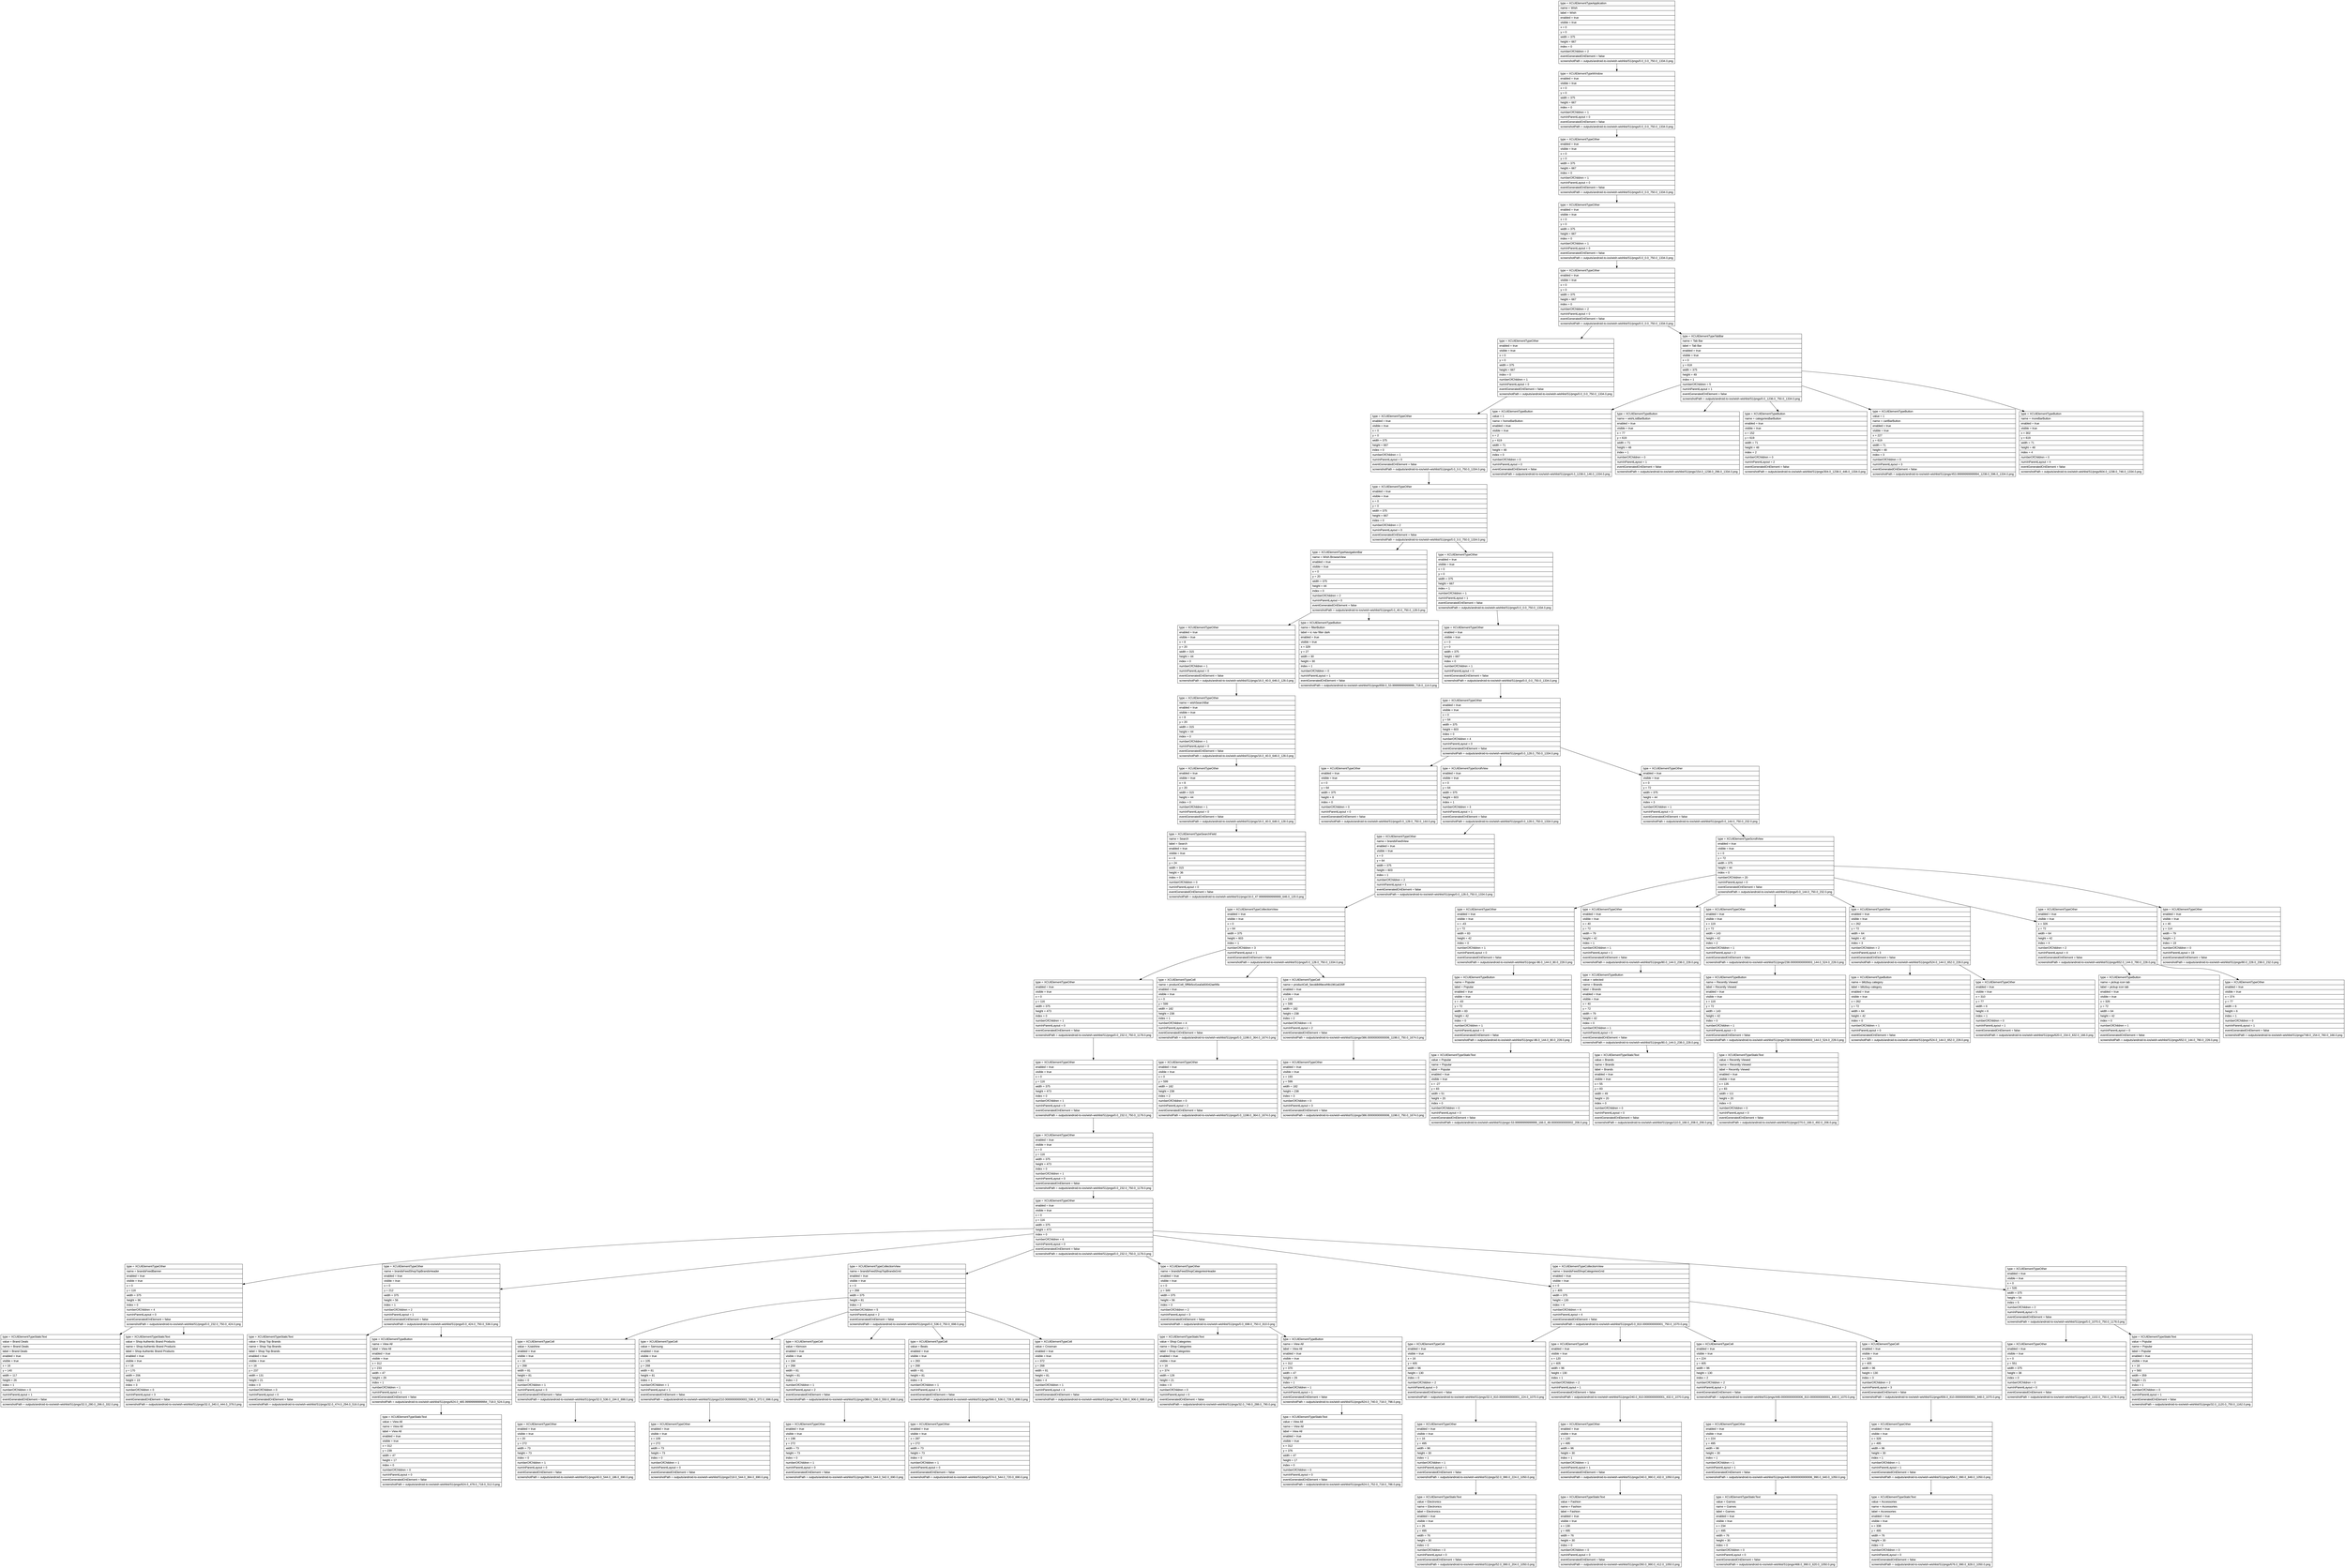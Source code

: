 digraph Layout {

	node [shape=record fontname=Arial];

	0	[label="{type = XCUIElementTypeApplication\l|name = Wish\l|label = Wish\l|enabled = true\l|visible = true\l|x = 0\l|y = 0\l|width = 375\l|height = 667\l|index = 0\l|numberOfChildren = 2\l|eventGeneratedOnElement = false \l|screenshotPath = outputs/android-to-ios/wish-wishlist/S1/pngs/0.0_0.0_750.0_1334.0.png\l}"]
	1	[label="{type = XCUIElementTypeWindow\l|enabled = true\l|visible = true\l|x = 0\l|y = 0\l|width = 375\l|height = 667\l|index = 0\l|numberOfChildren = 1\l|numInParentLayout = 0\l|eventGeneratedOnElement = false \l|screenshotPath = outputs/android-to-ios/wish-wishlist/S1/pngs/0.0_0.0_750.0_1334.0.png\l}"]
	2	[label="{type = XCUIElementTypeOther\l|enabled = true\l|visible = true\l|x = 0\l|y = 0\l|width = 375\l|height = 667\l|index = 0\l|numberOfChildren = 1\l|numInParentLayout = 0\l|eventGeneratedOnElement = false \l|screenshotPath = outputs/android-to-ios/wish-wishlist/S1/pngs/0.0_0.0_750.0_1334.0.png\l}"]
	3	[label="{type = XCUIElementTypeOther\l|enabled = true\l|visible = true\l|x = 0\l|y = 0\l|width = 375\l|height = 667\l|index = 0\l|numberOfChildren = 1\l|numInParentLayout = 0\l|eventGeneratedOnElement = false \l|screenshotPath = outputs/android-to-ios/wish-wishlist/S1/pngs/0.0_0.0_750.0_1334.0.png\l}"]
	4	[label="{type = XCUIElementTypeOther\l|enabled = true\l|visible = true\l|x = 0\l|y = 0\l|width = 375\l|height = 667\l|index = 0\l|numberOfChildren = 2\l|numInParentLayout = 0\l|eventGeneratedOnElement = false \l|screenshotPath = outputs/android-to-ios/wish-wishlist/S1/pngs/0.0_0.0_750.0_1334.0.png\l}"]
	5	[label="{type = XCUIElementTypeOther\l|enabled = true\l|visible = true\l|x = 0\l|y = 0\l|width = 375\l|height = 667\l|index = 0\l|numberOfChildren = 1\l|numInParentLayout = 0\l|eventGeneratedOnElement = false \l|screenshotPath = outputs/android-to-ios/wish-wishlist/S1/pngs/0.0_0.0_750.0_1334.0.png\l}"]
	6	[label="{type = XCUIElementTypeTabBar\l|name = Tab Bar\l|label = Tab Bar\l|enabled = true\l|visible = true\l|x = 0\l|y = 618\l|width = 375\l|height = 49\l|index = 1\l|numberOfChildren = 5\l|numInParentLayout = 1\l|eventGeneratedOnElement = false \l|screenshotPath = outputs/android-to-ios/wish-wishlist/S1/pngs/0.0_1236.0_750.0_1334.0.png\l}"]
	7	[label="{type = XCUIElementTypeOther\l|enabled = true\l|visible = true\l|x = 0\l|y = 0\l|width = 375\l|height = 667\l|index = 0\l|numberOfChildren = 1\l|numInParentLayout = 0\l|eventGeneratedOnElement = false \l|screenshotPath = outputs/android-to-ios/wish-wishlist/S1/pngs/0.0_0.0_750.0_1334.0.png\l}"]
	8	[label="{type = XCUIElementTypeButton\l|value = 1\l|name = homeBarButton\l|enabled = true\l|visible = true\l|x = 2\l|y = 619\l|width = 71\l|height = 48\l|index = 0\l|numberOfChildren = 0\l|numInParentLayout = 0\l|eventGeneratedOnElement = false \l|screenshotPath = outputs/android-to-ios/wish-wishlist/S1/pngs/4.0_1238.0_146.0_1334.0.png\l}"]
	9	[label="{type = XCUIElementTypeButton\l|name = wishListBarButton\l|enabled = true\l|visible = true\l|x = 77\l|y = 619\l|width = 71\l|height = 48\l|index = 1\l|numberOfChildren = 0\l|numInParentLayout = 1\l|eventGeneratedOnElement = false \l|screenshotPath = outputs/android-to-ios/wish-wishlist/S1/pngs/154.0_1238.0_296.0_1334.0.png\l}"]
	10	[label="{type = XCUIElementTypeButton\l|name = categoriesBarButton\l|enabled = true\l|visible = true\l|x = 152\l|y = 619\l|width = 71\l|height = 48\l|index = 2\l|numberOfChildren = 0\l|numInParentLayout = 2\l|eventGeneratedOnElement = false \l|screenshotPath = outputs/android-to-ios/wish-wishlist/S1/pngs/304.0_1238.0_446.0_1334.0.png\l}"]
	11	[label="{type = XCUIElementTypeButton\l|value = 1\l|name = cartBarButton\l|enabled = true\l|visible = true\l|x = 227\l|y = 619\l|width = 71\l|height = 48\l|index = 3\l|numberOfChildren = 0\l|numInParentLayout = 3\l|eventGeneratedOnElement = false \l|screenshotPath = outputs/android-to-ios/wish-wishlist/S1/pngs/453.99999999999994_1238.0_596.0_1334.0.png\l}"]
	12	[label="{type = XCUIElementTypeButton\l|name = moreBarButton\l|enabled = true\l|visible = true\l|x = 302\l|y = 619\l|width = 71\l|height = 48\l|index = 4\l|numberOfChildren = 0\l|numInParentLayout = 4\l|eventGeneratedOnElement = false \l|screenshotPath = outputs/android-to-ios/wish-wishlist/S1/pngs/604.0_1238.0_746.0_1334.0.png\l}"]
	13	[label="{type = XCUIElementTypeOther\l|enabled = true\l|visible = true\l|x = 0\l|y = 0\l|width = 375\l|height = 667\l|index = 0\l|numberOfChildren = 2\l|numInParentLayout = 0\l|eventGeneratedOnElement = false \l|screenshotPath = outputs/android-to-ios/wish-wishlist/S1/pngs/0.0_0.0_750.0_1334.0.png\l}"]
	14	[label="{type = XCUIElementTypeNavigationBar\l|name = Wish.BrowseView\l|enabled = true\l|visible = true\l|x = 0\l|y = 20\l|width = 375\l|height = 44\l|index = 0\l|numberOfChildren = 2\l|numInParentLayout = 0\l|eventGeneratedOnElement = false \l|screenshotPath = outputs/android-to-ios/wish-wishlist/S1/pngs/0.0_40.0_750.0_128.0.png\l}"]
	15	[label="{type = XCUIElementTypeOther\l|enabled = true\l|visible = true\l|x = 0\l|y = 0\l|width = 375\l|height = 667\l|index = 1\l|numberOfChildren = 1\l|numInParentLayout = 1\l|eventGeneratedOnElement = false \l|screenshotPath = outputs/android-to-ios/wish-wishlist/S1/pngs/0.0_0.0_750.0_1334.0.png\l}"]
	16	[label="{type = XCUIElementTypeOther\l|enabled = true\l|visible = true\l|x = 8\l|y = 20\l|width = 315\l|height = 44\l|index = 0\l|numberOfChildren = 1\l|numInParentLayout = 0\l|eventGeneratedOnElement = false \l|screenshotPath = outputs/android-to-ios/wish-wishlist/S1/pngs/16.0_40.0_646.0_128.0.png\l}"]
	17	[label="{type = XCUIElementTypeButton\l|name = filterButton\l|label = ic nav filter dark\l|enabled = true\l|visible = true\l|x = 329\l|y = 27\l|width = 30\l|height = 30\l|index = 1\l|numberOfChildren = 0\l|numInParentLayout = 1\l|eventGeneratedOnElement = false \l|screenshotPath = outputs/android-to-ios/wish-wishlist/S1/pngs/658.0_53.99999999999999_718.0_114.0.png\l}"]
	18	[label="{type = XCUIElementTypeOther\l|enabled = true\l|visible = true\l|x = 0\l|y = 0\l|width = 375\l|height = 667\l|index = 0\l|numberOfChildren = 1\l|numInParentLayout = 0\l|eventGeneratedOnElement = false \l|screenshotPath = outputs/android-to-ios/wish-wishlist/S1/pngs/0.0_0.0_750.0_1334.0.png\l}"]
	19	[label="{type = XCUIElementTypeOther\l|name = wishSearchBar\l|enabled = true\l|visible = true\l|x = 8\l|y = 20\l|width = 315\l|height = 44\l|index = 0\l|numberOfChildren = 1\l|numInParentLayout = 0\l|eventGeneratedOnElement = false \l|screenshotPath = outputs/android-to-ios/wish-wishlist/S1/pngs/16.0_40.0_646.0_128.0.png\l}"]
	20	[label="{type = XCUIElementTypeOther\l|enabled = true\l|visible = true\l|x = 0\l|y = 64\l|width = 375\l|height = 603\l|index = 0\l|numberOfChildren = 4\l|numInParentLayout = 0\l|eventGeneratedOnElement = false \l|screenshotPath = outputs/android-to-ios/wish-wishlist/S1/pngs/0.0_128.0_750.0_1334.0.png\l}"]
	21	[label="{type = XCUIElementTypeOther\l|enabled = true\l|visible = true\l|x = 8\l|y = 20\l|width = 315\l|height = 44\l|index = 0\l|numberOfChildren = 1\l|numInParentLayout = 0\l|eventGeneratedOnElement = false \l|screenshotPath = outputs/android-to-ios/wish-wishlist/S1/pngs/16.0_40.0_646.0_128.0.png\l}"]
	22	[label="{type = XCUIElementTypeOther\l|enabled = true\l|visible = true\l|x = 0\l|y = 64\l|width = 375\l|height = 8\l|index = 0\l|numberOfChildren = 0\l|numInParentLayout = 0\l|eventGeneratedOnElement = false \l|screenshotPath = outputs/android-to-ios/wish-wishlist/S1/pngs/0.0_128.0_750.0_144.0.png\l}"]
	23	[label="{type = XCUIElementTypeScrollView\l|enabled = true\l|visible = true\l|x = 0\l|y = 64\l|width = 375\l|height = 603\l|index = 1\l|numberOfChildren = 3\l|numInParentLayout = 1\l|eventGeneratedOnElement = false \l|screenshotPath = outputs/android-to-ios/wish-wishlist/S1/pngs/0.0_128.0_750.0_1334.0.png\l}"]
	24	[label="{type = XCUIElementTypeOther\l|enabled = true\l|visible = true\l|x = 0\l|y = 72\l|width = 375\l|height = 44\l|index = 3\l|numberOfChildren = 1\l|numInParentLayout = 3\l|eventGeneratedOnElement = false \l|screenshotPath = outputs/android-to-ios/wish-wishlist/S1/pngs/0.0_144.0_750.0_232.0.png\l}"]
	25	[label="{type = XCUIElementTypeSearchField\l|name = Search\l|label = Search\l|enabled = true\l|visible = true\l|x = 8\l|y = 24\l|width = 315\l|height = 36\l|index = 0\l|numberOfChildren = 0\l|numInParentLayout = 0\l|eventGeneratedOnElement = false \l|screenshotPath = outputs/android-to-ios/wish-wishlist/S1/pngs/16.0_47.99999999999999_646.0_120.0.png\l}"]
	26	[label="{type = XCUIElementTypeOther\l|name = brandsFeedView\l|enabled = true\l|visible = true\l|x = 0\l|y = 64\l|width = 375\l|height = 603\l|index = 1\l|numberOfChildren = 2\l|numInParentLayout = 1\l|eventGeneratedOnElement = false \l|screenshotPath = outputs/android-to-ios/wish-wishlist/S1/pngs/0.0_128.0_750.0_1334.0.png\l}"]
	27	[label="{type = XCUIElementTypeScrollView\l|enabled = true\l|visible = true\l|x = 0\l|y = 72\l|width = 375\l|height = 44\l|index = 0\l|numberOfChildren = 20\l|numInParentLayout = 0\l|eventGeneratedOnElement = false \l|screenshotPath = outputs/android-to-ios/wish-wishlist/S1/pngs/0.0_144.0_750.0_232.0.png\l}"]
	28	[label="{type = XCUIElementTypeCollectionView\l|enabled = true\l|visible = true\l|x = 0\l|y = 64\l|width = 375\l|height = 603\l|index = 1\l|numberOfChildren = 3\l|numInParentLayout = 1\l|eventGeneratedOnElement = false \l|screenshotPath = outputs/android-to-ios/wish-wishlist/S1/pngs/0.0_128.0_750.0_1334.0.png\l}"]
	29	[label="{type = XCUIElementTypeOther\l|enabled = true\l|visible = true\l|x = -43\l|y = 72\l|width = 83\l|height = 42\l|index = 0\l|numberOfChildren = 1\l|numInParentLayout = 0\l|eventGeneratedOnElement = false \l|screenshotPath = outputs/android-to-ios/wish-wishlist/S1/pngs/-86.0_144.0_80.0_228.0.png\l}"]
	30	[label="{type = XCUIElementTypeOther\l|enabled = true\l|visible = true\l|x = 40\l|y = 72\l|width = 79\l|height = 42\l|index = 1\l|numberOfChildren = 1\l|numInParentLayout = 1\l|eventGeneratedOnElement = false \l|screenshotPath = outputs/android-to-ios/wish-wishlist/S1/pngs/80.0_144.0_238.0_228.0.png\l}"]
	31	[label="{type = XCUIElementTypeOther\l|enabled = true\l|visible = true\l|x = 119\l|y = 72\l|width = 143\l|height = 42\l|index = 2\l|numberOfChildren = 1\l|numInParentLayout = 2\l|eventGeneratedOnElement = false \l|screenshotPath = outputs/android-to-ios/wish-wishlist/S1/pngs/238.00000000000003_144.0_524.0_228.0.png\l}"]
	32	[label="{type = XCUIElementTypeOther\l|enabled = true\l|visible = true\l|x = 262\l|y = 72\l|width = 64\l|height = 42\l|index = 3\l|numberOfChildren = 2\l|numInParentLayout = 3\l|eventGeneratedOnElement = false \l|screenshotPath = outputs/android-to-ios/wish-wishlist/S1/pngs/524.0_144.0_652.0_228.0.png\l}"]
	33	[label="{type = XCUIElementTypeOther\l|enabled = true\l|visible = true\l|x = 326\l|y = 72\l|width = 64\l|height = 42\l|index = 4\l|numberOfChildren = 2\l|numInParentLayout = 4\l|eventGeneratedOnElement = false \l|screenshotPath = outputs/android-to-ios/wish-wishlist/S1/pngs/652.0_144.0_780.0_228.0.png\l}"]
	34	[label="{type = XCUIElementTypeOther\l|enabled = true\l|visible = true\l|x = 40\l|y = 114\l|width = 79\l|height = 2\l|index = 19\l|numberOfChildren = 0\l|numInParentLayout = 19\l|eventGeneratedOnElement = false \l|screenshotPath = outputs/android-to-ios/wish-wishlist/S1/pngs/80.0_228.0_238.0_232.0.png\l}"]
	35	[label="{type = XCUIElementTypeOther\l|enabled = true\l|visible = true\l|x = 0\l|y = 116\l|width = 375\l|height = 473\l|index = 0\l|numberOfChildren = 1\l|numInParentLayout = 0\l|eventGeneratedOnElement = false \l|screenshotPath = outputs/android-to-ios/wish-wishlist/S1/pngs/0.0_232.0_750.0_1178.0.png\l}"]
	36	[label="{type = XCUIElementTypeCell\l|name = productCell_5ff6b5cd1ea0a50042aef4fa\l|enabled = true\l|visible = true\l|x = 0\l|y = 599\l|width = 182\l|height = 238\l|index = 1\l|numberOfChildren = 4\l|numInParentLayout = 1\l|eventGeneratedOnElement = false \l|screenshotPath = outputs/android-to-ios/wish-wishlist/S1/pngs/0.0_1198.0_364.0_1674.0.png\l}"]
	37	[label="{type = XCUIElementTypeCell\l|name = productCell_5ecddb99ecef4b1961a026ff\l|enabled = true\l|visible = true\l|x = 193\l|y = 599\l|width = 182\l|height = 238\l|index = 2\l|numberOfChildren = 6\l|numInParentLayout = 2\l|eventGeneratedOnElement = false \l|screenshotPath = outputs/android-to-ios/wish-wishlist/S1/pngs/386.00000000000006_1198.0_750.0_1674.0.png\l}"]
	38	[label="{type = XCUIElementTypeButton\l|name = Popular\l|label = Popular\l|enabled = true\l|visible = true\l|x = -43\l|y = 72\l|width = 83\l|height = 42\l|index = 0\l|numberOfChildren = 1\l|numInParentLayout = 0\l|eventGeneratedOnElement = false \l|screenshotPath = outputs/android-to-ios/wish-wishlist/S1/pngs/-86.0_144.0_80.0_228.0.png\l}"]
	39	[label="{type = XCUIElementTypeButton\l|value = selected\l|name = Brands\l|label = Brands\l|enabled = true\l|visible = true\l|x = 40\l|y = 72\l|width = 79\l|height = 42\l|index = 0\l|numberOfChildren = 1\l|numInParentLayout = 0\l|eventGeneratedOnElement = false \l|screenshotPath = outputs/android-to-ios/wish-wishlist/S1/pngs/80.0_144.0_238.0_228.0.png\l}"]
	40	[label="{type = XCUIElementTypeButton\l|name = Recently Viewed\l|label = Recently Viewed\l|enabled = true\l|visible = true\l|x = 119\l|y = 72\l|width = 143\l|height = 42\l|index = 0\l|numberOfChildren = 1\l|numInParentLayout = 0\l|eventGeneratedOnElement = false \l|screenshotPath = outputs/android-to-ios/wish-wishlist/S1/pngs/238.00000000000003_144.0_524.0_228.0.png\l}"]
	41	[label="{type = XCUIElementTypeButton\l|name = blitzbuy category\l|label = blitzbuy category\l|enabled = true\l|visible = true\l|x = 262\l|y = 72\l|width = 64\l|height = 42\l|index = 0\l|numberOfChildren = 1\l|numInParentLayout = 0\l|eventGeneratedOnElement = false \l|screenshotPath = outputs/android-to-ios/wish-wishlist/S1/pngs/524.0_144.0_652.0_228.0.png\l}"]
	42	[label="{type = XCUIElementTypeOther\l|enabled = true\l|visible = true\l|x = 310\l|y = 77\l|width = 6\l|height = 6\l|index = 1\l|numberOfChildren = 0\l|numInParentLayout = 1\l|eventGeneratedOnElement = false \l|screenshotPath = outputs/android-to-ios/wish-wishlist/S1/pngs/620.0_154.0_632.0_166.0.png\l}"]
	43	[label="{type = XCUIElementTypeButton\l|name = pickup icon tab\l|label = pickup icon tab\l|enabled = true\l|visible = true\l|x = 326\l|y = 72\l|width = 64\l|height = 42\l|index = 0\l|numberOfChildren = 1\l|numInParentLayout = 0\l|eventGeneratedOnElement = false \l|screenshotPath = outputs/android-to-ios/wish-wishlist/S1/pngs/652.0_144.0_780.0_228.0.png\l}"]
	44	[label="{type = XCUIElementTypeOther\l|enabled = true\l|visible = true\l|x = 374\l|y = 77\l|width = 6\l|height = 6\l|index = 1\l|numberOfChildren = 0\l|numInParentLayout = 1\l|eventGeneratedOnElement = false \l|screenshotPath = outputs/android-to-ios/wish-wishlist/S1/pngs/748.0_154.0_760.0_166.0.png\l}"]
	45	[label="{type = XCUIElementTypeOther\l|enabled = true\l|visible = true\l|x = 0\l|y = 116\l|width = 375\l|height = 473\l|index = 0\l|numberOfChildren = 1\l|numInParentLayout = 0\l|eventGeneratedOnElement = false \l|screenshotPath = outputs/android-to-ios/wish-wishlist/S1/pngs/0.0_232.0_750.0_1178.0.png\l}"]
	46	[label="{type = XCUIElementTypeOther\l|enabled = true\l|visible = true\l|x = 0\l|y = 599\l|width = 182\l|height = 238\l|index = 2\l|numberOfChildren = 0\l|numInParentLayout = 2\l|eventGeneratedOnElement = false \l|screenshotPath = outputs/android-to-ios/wish-wishlist/S1/pngs/0.0_1198.0_364.0_1674.0.png\l}"]
	47	[label="{type = XCUIElementTypeOther\l|enabled = true\l|visible = true\l|x = 193\l|y = 599\l|width = 182\l|height = 238\l|index = 3\l|numberOfChildren = 0\l|numInParentLayout = 3\l|eventGeneratedOnElement = false \l|screenshotPath = outputs/android-to-ios/wish-wishlist/S1/pngs/386.00000000000006_1198.0_750.0_1674.0.png\l}"]
	48	[label="{type = XCUIElementTypeStaticText\l|value = Popular\l|name = Popular\l|label = Popular\l|enabled = true\l|visible = true\l|x = -27\l|y = 83\l|width = 51\l|height = 20\l|index = 0\l|numberOfChildren = 0\l|numInParentLayout = 0\l|eventGeneratedOnElement = false \l|screenshotPath = outputs/android-to-ios/wish-wishlist/S1/pngs/-53.99999999999999_166.0_48.00000000000002_206.0.png\l}"]
	49	[label="{type = XCUIElementTypeStaticText\l|value = Brands\l|name = Brands\l|label = Brands\l|enabled = true\l|visible = true\l|x = 55\l|y = 83\l|width = 49\l|height = 20\l|index = 0\l|numberOfChildren = 0\l|numInParentLayout = 0\l|eventGeneratedOnElement = false \l|screenshotPath = outputs/android-to-ios/wish-wishlist/S1/pngs/110.0_166.0_208.0_206.0.png\l}"]
	50	[label="{type = XCUIElementTypeStaticText\l|value = Recently Viewed\l|name = Recently Viewed\l|label = Recently Viewed\l|enabled = true\l|visible = true\l|x = 135\l|y = 83\l|width = 111\l|height = 20\l|index = 0\l|numberOfChildren = 0\l|numInParentLayout = 0\l|eventGeneratedOnElement = false \l|screenshotPath = outputs/android-to-ios/wish-wishlist/S1/pngs/270.0_166.0_492.0_206.0.png\l}"]
	51	[label="{type = XCUIElementTypeOther\l|enabled = true\l|visible = true\l|x = 0\l|y = 116\l|width = 375\l|height = 473\l|index = 0\l|numberOfChildren = 1\l|numInParentLayout = 0\l|eventGeneratedOnElement = false \l|screenshotPath = outputs/android-to-ios/wish-wishlist/S1/pngs/0.0_232.0_750.0_1178.0.png\l}"]
	52	[label="{type = XCUIElementTypeOther\l|enabled = true\l|visible = true\l|x = 0\l|y = 116\l|width = 375\l|height = 473\l|index = 0\l|numberOfChildren = 6\l|numInParentLayout = 0\l|eventGeneratedOnElement = false \l|screenshotPath = outputs/android-to-ios/wish-wishlist/S1/pngs/0.0_232.0_750.0_1178.0.png\l}"]
	53	[label="{type = XCUIElementTypeOther\l|name = brandsFeedBanner\l|enabled = true\l|visible = true\l|x = 0\l|y = 116\l|width = 375\l|height = 96\l|index = 0\l|numberOfChildren = 4\l|numInParentLayout = 0\l|eventGeneratedOnElement = false \l|screenshotPath = outputs/android-to-ios/wish-wishlist/S1/pngs/0.0_232.0_750.0_424.0.png\l}"]
	54	[label="{type = XCUIElementTypeOther\l|name = brandsFeedShopTopBrandsHeader\l|enabled = true\l|visible = true\l|x = 0\l|y = 212\l|width = 375\l|height = 56\l|index = 1\l|numberOfChildren = 2\l|numInParentLayout = 1\l|eventGeneratedOnElement = false \l|screenshotPath = outputs/android-to-ios/wish-wishlist/S1/pngs/0.0_424.0_750.0_536.0.png\l}"]
	55	[label="{type = XCUIElementTypeCollectionView\l|name = brandsFeedShopTopBrandsGrid\l|enabled = true\l|visible = true\l|x = 0\l|y = 268\l|width = 375\l|height = 81\l|index = 2\l|numberOfChildren = 5\l|numInParentLayout = 2\l|eventGeneratedOnElement = false \l|screenshotPath = outputs/android-to-ios/wish-wishlist/S1/pngs/0.0_536.0_750.0_698.0.png\l}"]
	56	[label="{type = XCUIElementTypeOther\l|name = brandsFeedShopCategoriesHeader\l|enabled = true\l|visible = true\l|x = 0\l|y = 349\l|width = 375\l|height = 56\l|index = 3\l|numberOfChildren = 2\l|numInParentLayout = 3\l|eventGeneratedOnElement = false \l|screenshotPath = outputs/android-to-ios/wish-wishlist/S1/pngs/0.0_698.0_750.0_810.0.png\l}"]
	57	[label="{type = XCUIElementTypeCollectionView\l|name = brandsFeedShopCategoriesGrid\l|enabled = true\l|visible = true\l|x = 0\l|y = 405\l|width = 375\l|height = 130\l|index = 4\l|numberOfChildren = 4\l|numInParentLayout = 4\l|eventGeneratedOnElement = false \l|screenshotPath = outputs/android-to-ios/wish-wishlist/S1/pngs/0.0_810.0000000000001_750.0_1070.0.png\l}"]
	58	[label="{type = XCUIElementTypeOther\l|enabled = true\l|visible = true\l|x = 0\l|y = 535\l|width = 375\l|height = 54\l|index = 5\l|numberOfChildren = 2\l|numInParentLayout = 5\l|eventGeneratedOnElement = false \l|screenshotPath = outputs/android-to-ios/wish-wishlist/S1/pngs/0.0_1070.0_750.0_1178.0.png\l}"]
	59	[label="{type = XCUIElementTypeStaticText\l|value = Brand Deals\l|name = Brand Deals\l|label = Brand Deals\l|enabled = true\l|visible = true\l|x = 16\l|y = 140\l|width = 117\l|height = 26\l|index = 1\l|numberOfChildren = 0\l|numInParentLayout = 1\l|eventGeneratedOnElement = false \l|screenshotPath = outputs/android-to-ios/wish-wishlist/S1/pngs/32.0_280.0_266.0_332.0.png\l}"]
	60	[label="{type = XCUIElementTypeStaticText\l|value = Shop Authentic Brand Products\l|name = Shop Authentic Brand Products\l|label = Shop Authentic Brand Products\l|enabled = true\l|visible = true\l|x = 16\l|y = 170\l|width = 206\l|height = 19\l|index = 3\l|numberOfChildren = 0\l|numInParentLayout = 3\l|eventGeneratedOnElement = false \l|screenshotPath = outputs/android-to-ios/wish-wishlist/S1/pngs/32.0_340.0_444.0_378.0.png\l}"]
	61	[label="{type = XCUIElementTypeStaticText\l|value = Shop Top Brands\l|name = Shop Top Brands\l|label = Shop Top Brands\l|enabled = true\l|visible = true\l|x = 16\l|y = 237\l|width = 131\l|height = 21\l|index = 0\l|numberOfChildren = 0\l|numInParentLayout = 0\l|eventGeneratedOnElement = false \l|screenshotPath = outputs/android-to-ios/wish-wishlist/S1/pngs/32.0_474.0_294.0_516.0.png\l}"]
	62	[label="{type = XCUIElementTypeButton\l|name = View All\l|label = View All\l|enabled = true\l|visible = true\l|x = 312\l|y = 233\l|width = 47\l|height = 29\l|index = 1\l|numberOfChildren = 1\l|numInParentLayout = 1\l|eventGeneratedOnElement = false \l|screenshotPath = outputs/android-to-ios/wish-wishlist/S1/pngs/624.0_465.99999999999994_718.0_524.0.png\l}"]
	63	[label="{type = XCUIElementTypeCell\l|value = Xzaishine\l|enabled = true\l|visible = true\l|x = 16\l|y = 268\l|width = 81\l|height = 81\l|index = 0\l|numberOfChildren = 1\l|numInParentLayout = 0\l|eventGeneratedOnElement = false \l|screenshotPath = outputs/android-to-ios/wish-wishlist/S1/pngs/32.0_536.0_194.0_698.0.png\l}"]
	64	[label="{type = XCUIElementTypeCell\l|value = Samsung\l|enabled = true\l|visible = true\l|x = 105\l|y = 268\l|width = 81\l|height = 81\l|index = 1\l|numberOfChildren = 1\l|numInParentLayout = 1\l|eventGeneratedOnElement = false \l|screenshotPath = outputs/android-to-ios/wish-wishlist/S1/pngs/210.00000000000003_536.0_372.0_698.0.png\l}"]
	65	[label="{type = XCUIElementTypeCell\l|value = Kkmoon\l|enabled = true\l|visible = true\l|x = 194\l|y = 268\l|width = 81\l|height = 81\l|index = 2\l|numberOfChildren = 1\l|numInParentLayout = 2\l|eventGeneratedOnElement = false \l|screenshotPath = outputs/android-to-ios/wish-wishlist/S1/pngs/388.0_536.0_550.0_698.0.png\l}"]
	66	[label="{type = XCUIElementTypeCell\l|value = Beats\l|enabled = true\l|visible = true\l|x = 283\l|y = 268\l|width = 81\l|height = 81\l|index = 3\l|numberOfChildren = 1\l|numInParentLayout = 3\l|eventGeneratedOnElement = false \l|screenshotPath = outputs/android-to-ios/wish-wishlist/S1/pngs/566.0_536.0_728.0_698.0.png\l}"]
	67	[label="{type = XCUIElementTypeCell\l|value = Crosman\l|enabled = true\l|visible = true\l|x = 372\l|y = 268\l|width = 81\l|height = 81\l|index = 4\l|numberOfChildren = 1\l|numInParentLayout = 4\l|eventGeneratedOnElement = false \l|screenshotPath = outputs/android-to-ios/wish-wishlist/S1/pngs/744.0_536.0_906.0_698.0.png\l}"]
	68	[label="{type = XCUIElementTypeStaticText\l|value = Shop Categories\l|name = Shop Categories\l|label = Shop Categories\l|enabled = true\l|visible = true\l|x = 16\l|y = 374\l|width = 128\l|height = 21\l|index = 0\l|numberOfChildren = 0\l|numInParentLayout = 0\l|eventGeneratedOnElement = false \l|screenshotPath = outputs/android-to-ios/wish-wishlist/S1/pngs/32.0_748.0_288.0_790.0.png\l}"]
	69	[label="{type = XCUIElementTypeButton\l|name = View All\l|label = View All\l|enabled = true\l|visible = true\l|x = 312\l|y = 370\l|width = 47\l|height = 29\l|index = 1\l|numberOfChildren = 1\l|numInParentLayout = 1\l|eventGeneratedOnElement = false \l|screenshotPath = outputs/android-to-ios/wish-wishlist/S1/pngs/624.0_740.0_718.0_798.0.png\l}"]
	70	[label="{type = XCUIElementTypeCell\l|enabled = true\l|visible = true\l|x = 16\l|y = 405\l|width = 96\l|height = 130\l|index = 0\l|numberOfChildren = 2\l|numInParentLayout = 0\l|eventGeneratedOnElement = false \l|screenshotPath = outputs/android-to-ios/wish-wishlist/S1/pngs/32.0_810.0000000000001_224.0_1070.0.png\l}"]
	71	[label="{type = XCUIElementTypeCell\l|enabled = true\l|visible = true\l|x = 120\l|y = 405\l|width = 96\l|height = 130\l|index = 1\l|numberOfChildren = 2\l|numInParentLayout = 1\l|eventGeneratedOnElement = false \l|screenshotPath = outputs/android-to-ios/wish-wishlist/S1/pngs/240.0_810.0000000000001_432.0_1070.0.png\l}"]
	72	[label="{type = XCUIElementTypeCell\l|enabled = true\l|visible = true\l|x = 224\l|y = 405\l|width = 96\l|height = 130\l|index = 2\l|numberOfChildren = 2\l|numInParentLayout = 2\l|eventGeneratedOnElement = false \l|screenshotPath = outputs/android-to-ios/wish-wishlist/S1/pngs/448.00000000000006_810.0000000000001_640.0_1070.0.png\l}"]
	73	[label="{type = XCUIElementTypeCell\l|enabled = true\l|visible = true\l|x = 328\l|y = 405\l|width = 96\l|height = 130\l|index = 3\l|numberOfChildren = 2\l|numInParentLayout = 3\l|eventGeneratedOnElement = false \l|screenshotPath = outputs/android-to-ios/wish-wishlist/S1/pngs/656.0_810.0000000000001_848.0_1070.0.png\l}"]
	74	[label="{type = XCUIElementTypeOther\l|enabled = true\l|visible = true\l|x = 0\l|y = 551\l|width = 375\l|height = 38\l|index = 0\l|numberOfChildren = 0\l|numInParentLayout = 0\l|eventGeneratedOnElement = false \l|screenshotPath = outputs/android-to-ios/wish-wishlist/S1/pngs/0.0_1102.0_750.0_1178.0.png\l}"]
	75	[label="{type = XCUIElementTypeStaticText\l|value = Popular\l|name = Popular\l|label = Popular\l|enabled = true\l|visible = true\l|x = 16\l|y = 560\l|width = 359\l|height = 21\l|index = 1\l|numberOfChildren = 0\l|numInParentLayout = 1\l|eventGeneratedOnElement = false \l|screenshotPath = outputs/android-to-ios/wish-wishlist/S1/pngs/32.0_1120.0_750.0_1162.0.png\l}"]
	76	[label="{type = XCUIElementTypeStaticText\l|value = View All\l|name = View All\l|label = View All\l|enabled = true\l|visible = true\l|x = 312\l|y = 239\l|width = 47\l|height = 17\l|index = 0\l|numberOfChildren = 0\l|numInParentLayout = 0\l|eventGeneratedOnElement = false \l|screenshotPath = outputs/android-to-ios/wish-wishlist/S1/pngs/624.0_478.0_718.0_512.0.png\l}"]
	77	[label="{type = XCUIElementTypeOther\l|enabled = true\l|visible = true\l|x = 20\l|y = 272\l|width = 73\l|height = 73\l|index = 0\l|numberOfChildren = 1\l|numInParentLayout = 0\l|eventGeneratedOnElement = false \l|screenshotPath = outputs/android-to-ios/wish-wishlist/S1/pngs/40.0_544.0_186.0_690.0.png\l}"]
	78	[label="{type = XCUIElementTypeOther\l|enabled = true\l|visible = true\l|x = 109\l|y = 272\l|width = 73\l|height = 73\l|index = 0\l|numberOfChildren = 1\l|numInParentLayout = 0\l|eventGeneratedOnElement = false \l|screenshotPath = outputs/android-to-ios/wish-wishlist/S1/pngs/218.0_544.0_364.0_690.0.png\l}"]
	79	[label="{type = XCUIElementTypeOther\l|enabled = true\l|visible = true\l|x = 198\l|y = 272\l|width = 73\l|height = 73\l|index = 0\l|numberOfChildren = 1\l|numInParentLayout = 0\l|eventGeneratedOnElement = false \l|screenshotPath = outputs/android-to-ios/wish-wishlist/S1/pngs/396.0_544.0_542.0_690.0.png\l}"]
	80	[label="{type = XCUIElementTypeOther\l|enabled = true\l|visible = true\l|x = 287\l|y = 272\l|width = 73\l|height = 73\l|index = 0\l|numberOfChildren = 1\l|numInParentLayout = 0\l|eventGeneratedOnElement = false \l|screenshotPath = outputs/android-to-ios/wish-wishlist/S1/pngs/574.0_544.0_720.0_690.0.png\l}"]
	81	[label="{type = XCUIElementTypeStaticText\l|value = View All\l|name = View All\l|label = View All\l|enabled = true\l|visible = true\l|x = 312\l|y = 376\l|width = 47\l|height = 17\l|index = 0\l|numberOfChildren = 0\l|numInParentLayout = 0\l|eventGeneratedOnElement = false \l|screenshotPath = outputs/android-to-ios/wish-wishlist/S1/pngs/624.0_752.0_718.0_786.0.png\l}"]
	82	[label="{type = XCUIElementTypeOther\l|enabled = true\l|visible = true\l|x = 16\l|y = 495\l|width = 96\l|height = 30\l|index = 1\l|numberOfChildren = 1\l|numInParentLayout = 1\l|eventGeneratedOnElement = false \l|screenshotPath = outputs/android-to-ios/wish-wishlist/S1/pngs/32.0_990.0_224.0_1050.0.png\l}"]
	83	[label="{type = XCUIElementTypeOther\l|enabled = true\l|visible = true\l|x = 120\l|y = 495\l|width = 96\l|height = 30\l|index = 1\l|numberOfChildren = 1\l|numInParentLayout = 1\l|eventGeneratedOnElement = false \l|screenshotPath = outputs/android-to-ios/wish-wishlist/S1/pngs/240.0_990.0_432.0_1050.0.png\l}"]
	84	[label="{type = XCUIElementTypeOther\l|enabled = true\l|visible = true\l|x = 224\l|y = 495\l|width = 96\l|height = 30\l|index = 1\l|numberOfChildren = 1\l|numInParentLayout = 1\l|eventGeneratedOnElement = false \l|screenshotPath = outputs/android-to-ios/wish-wishlist/S1/pngs/448.00000000000006_990.0_640.0_1050.0.png\l}"]
	85	[label="{type = XCUIElementTypeOther\l|enabled = true\l|visible = true\l|x = 328\l|y = 495\l|width = 96\l|height = 30\l|index = 1\l|numberOfChildren = 1\l|numInParentLayout = 1\l|eventGeneratedOnElement = false \l|screenshotPath = outputs/android-to-ios/wish-wishlist/S1/pngs/656.0_990.0_848.0_1050.0.png\l}"]
	86	[label="{type = XCUIElementTypeStaticText\l|value = Electronics\l|name = Electronics\l|label = Electronics\l|enabled = true\l|visible = true\l|x = 26\l|y = 495\l|width = 76\l|height = 30\l|index = 0\l|numberOfChildren = 0\l|numInParentLayout = 0\l|eventGeneratedOnElement = false \l|screenshotPath = outputs/android-to-ios/wish-wishlist/S1/pngs/52.0_990.0_204.0_1050.0.png\l}"]
	87	[label="{type = XCUIElementTypeStaticText\l|value = Fashion\l|name = Fashion\l|label = Fashion\l|enabled = true\l|visible = true\l|x = 130\l|y = 495\l|width = 76\l|height = 30\l|index = 0\l|numberOfChildren = 0\l|numInParentLayout = 0\l|eventGeneratedOnElement = false \l|screenshotPath = outputs/android-to-ios/wish-wishlist/S1/pngs/260.0_990.0_412.0_1050.0.png\l}"]
	88	[label="{type = XCUIElementTypeStaticText\l|value = Games\l|name = Games\l|label = Games\l|enabled = true\l|visible = true\l|x = 234\l|y = 495\l|width = 76\l|height = 30\l|index = 0\l|numberOfChildren = 0\l|numInParentLayout = 0\l|eventGeneratedOnElement = false \l|screenshotPath = outputs/android-to-ios/wish-wishlist/S1/pngs/468.0_990.0_620.0_1050.0.png\l}"]
	89	[label="{type = XCUIElementTypeStaticText\l|value = Accessories\l|name = Accessories\l|label = Accessories\l|enabled = true\l|visible = true\l|x = 338\l|y = 495\l|width = 76\l|height = 30\l|index = 0\l|numberOfChildren = 0\l|numInParentLayout = 0\l|eventGeneratedOnElement = false \l|screenshotPath = outputs/android-to-ios/wish-wishlist/S1/pngs/676.0_990.0_828.0_1050.0.png\l}"]


	0 -> 1
	1 -> 2
	2 -> 3
	3 -> 4
	4 -> 5
	4 -> 6
	5 -> 7
	6 -> 8
	6 -> 9
	6 -> 10
	6 -> 11
	6 -> 12
	7 -> 13
	13 -> 14
	13 -> 15
	14 -> 16
	14 -> 17
	15 -> 18
	16 -> 19
	18 -> 20
	19 -> 21
	20 -> 22
	20 -> 23
	20 -> 24
	21 -> 25
	23 -> 26
	24 -> 27
	26 -> 28
	27 -> 29
	27 -> 30
	27 -> 31
	27 -> 32
	27 -> 33
	27 -> 34
	28 -> 35
	28 -> 36
	28 -> 37
	29 -> 38
	30 -> 39
	31 -> 40
	32 -> 41
	32 -> 42
	33 -> 43
	33 -> 44
	35 -> 45
	36 -> 46
	37 -> 47
	38 -> 48
	39 -> 49
	40 -> 50
	45 -> 51
	51 -> 52
	52 -> 53
	52 -> 54
	52 -> 55
	52 -> 56
	52 -> 57
	52 -> 58
	53 -> 59
	53 -> 60
	54 -> 61
	54 -> 62
	55 -> 63
	55 -> 64
	55 -> 65
	55 -> 66
	55 -> 67
	56 -> 68
	56 -> 69
	57 -> 70
	57 -> 71
	57 -> 72
	57 -> 73
	58 -> 74
	58 -> 75
	62 -> 76
	63 -> 77
	64 -> 78
	65 -> 79
	66 -> 80
	69 -> 81
	70 -> 82
	71 -> 83
	72 -> 84
	73 -> 85
	82 -> 86
	83 -> 87
	84 -> 88
	85 -> 89


}
